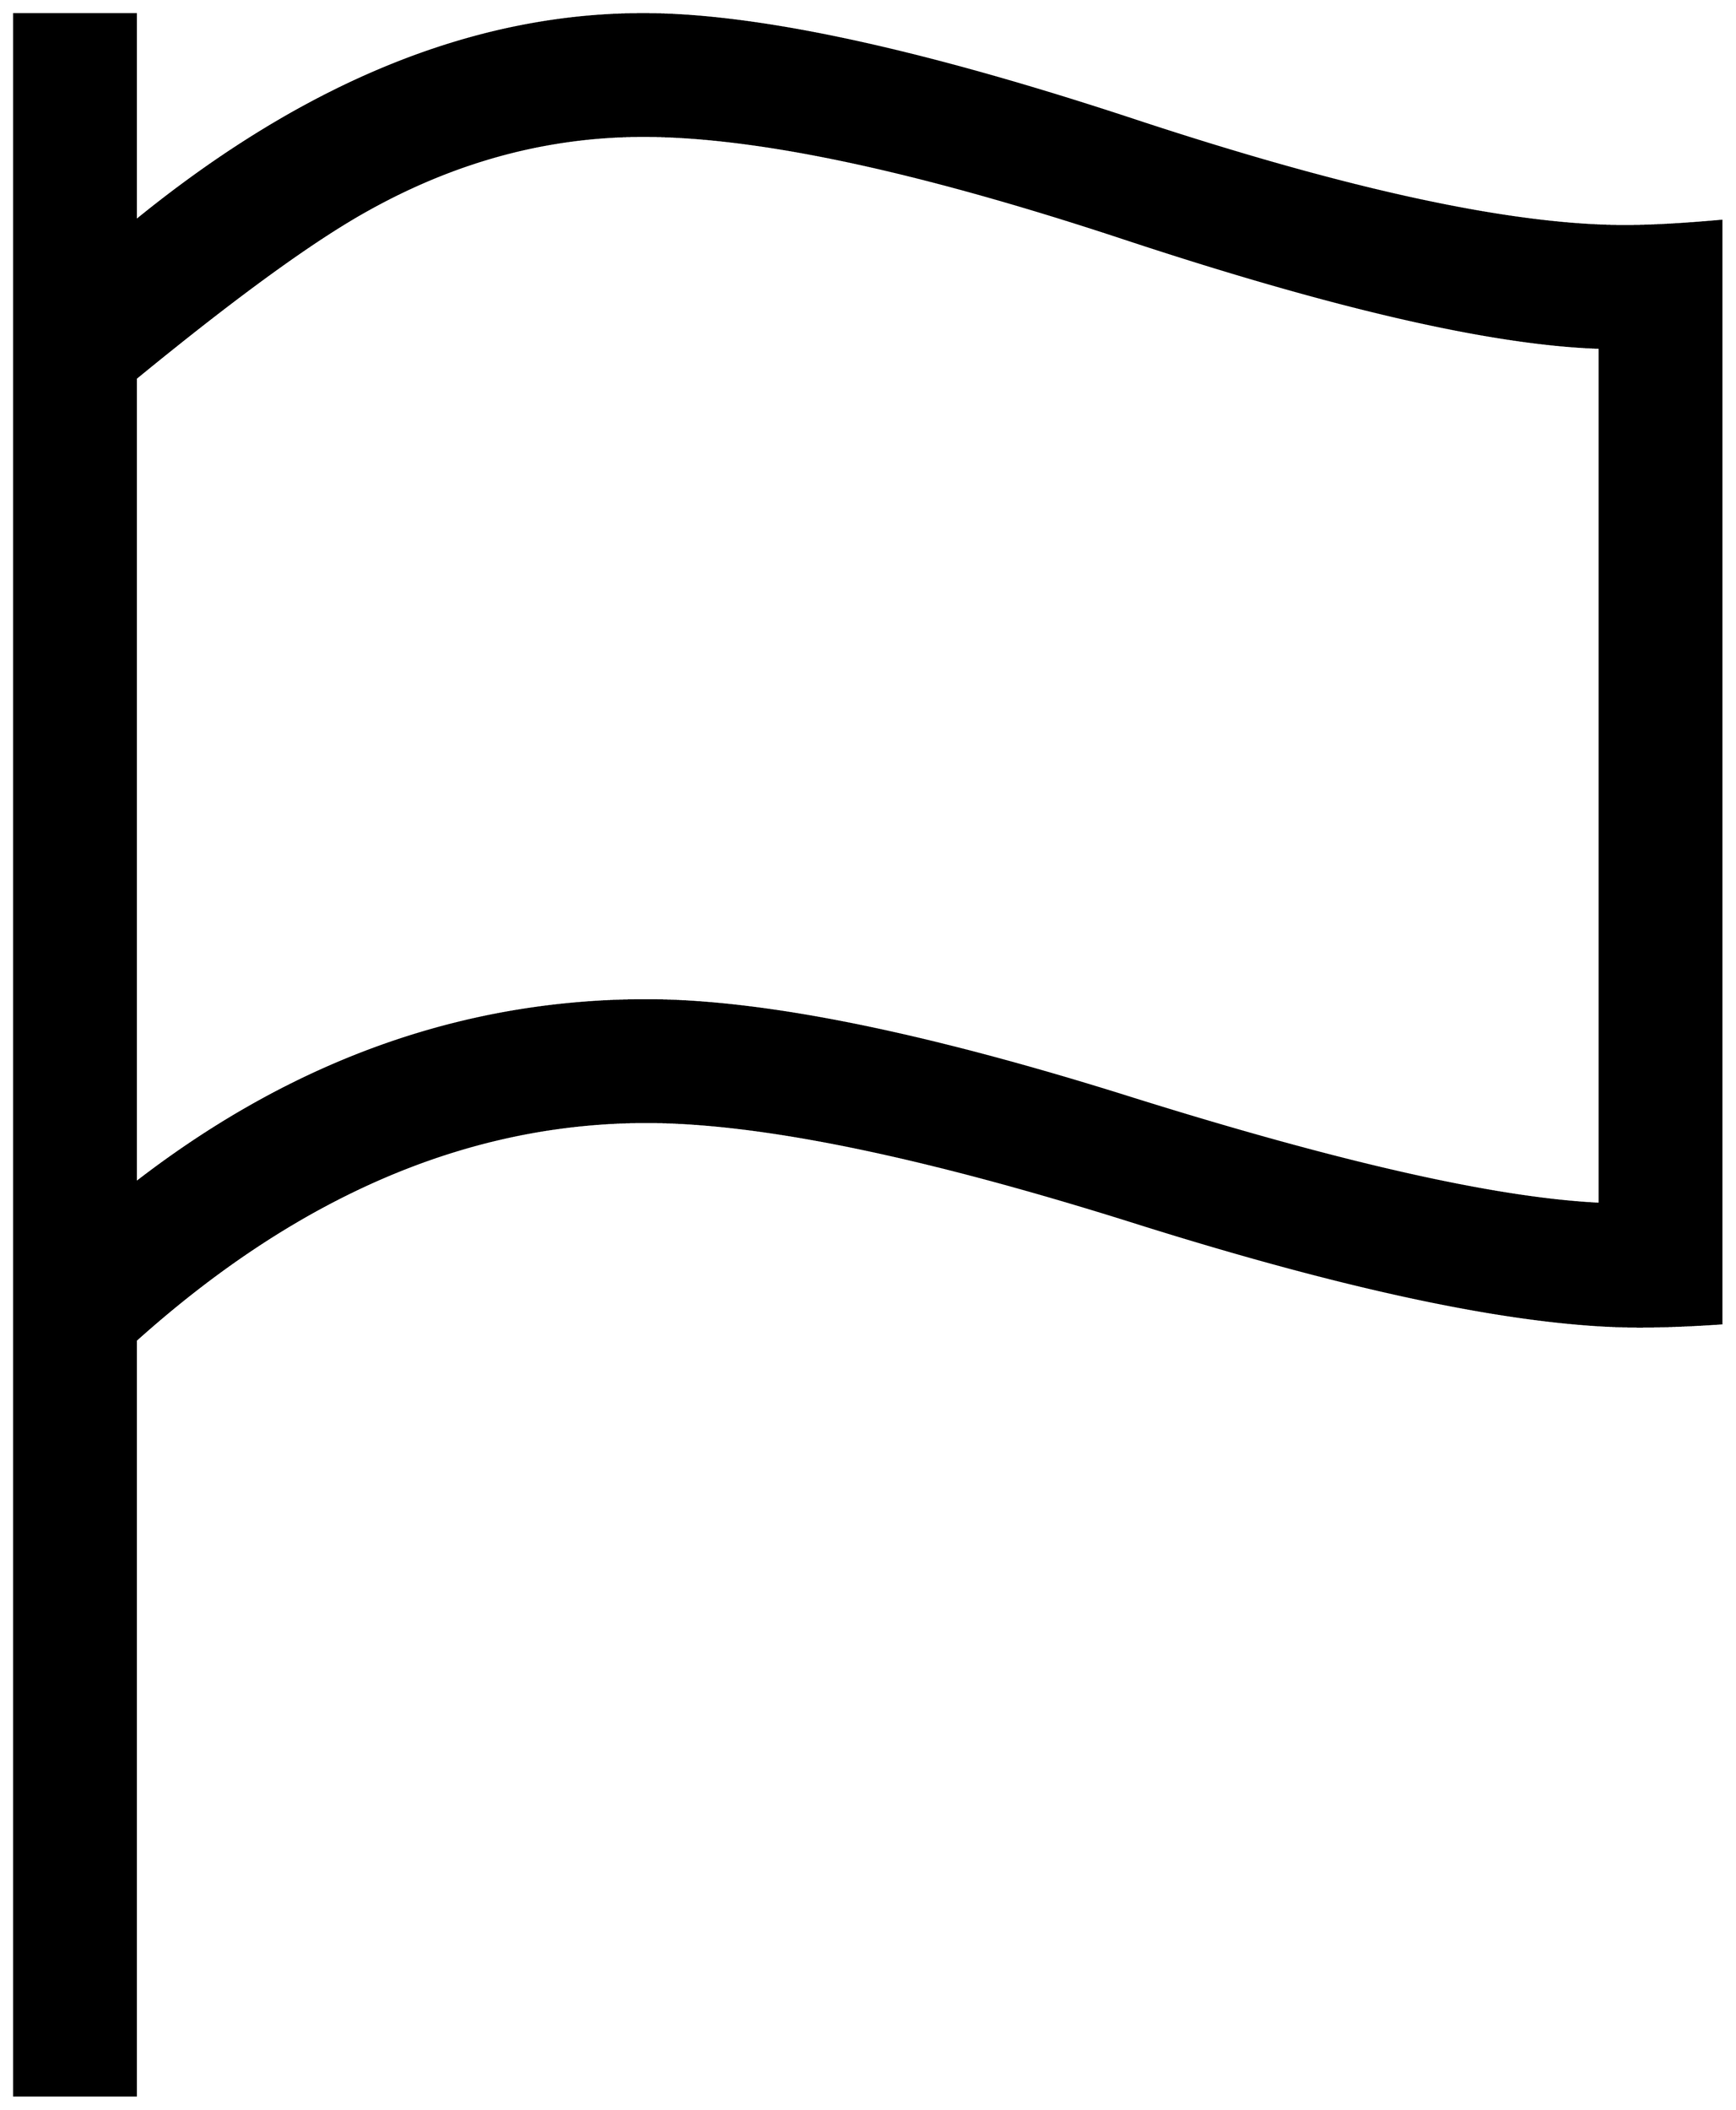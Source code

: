 


\begin{tikzpicture}[y=0.80pt, x=0.80pt, yscale=-1.0, xscale=1.0, inner sep=0pt, outer sep=0pt]
\begin{scope}[shift={(100.0,1706.0)},nonzero rule]
  \path[draw=.,fill=.,line width=1.600pt] (1838.0,-326.0) ..
    controls (1808.0,-324.0) and (1782.0,-323.0) ..
    (1760.0,-323.0) .. controls (1650.667,-323.0) and
    (1492.667,-355.333) .. (1286.0,-420.0) .. controls
    (1080.0,-485.333) and (922.333,-518.0) .. (813.0,-518.0) ..
    controls (643.0,-518.0) and (480.667,-448.667) .. (326.0,-310.0)
    -- (326.0,410.0) -- (210.0,410.0) -- (210.0,-1574.0) --
    (326.0,-1574.0) -- (326.0,-1377.0) .. controls
    (487.333,-1508.333) and (648.667,-1574.0) .. (810.0,-1574.0) ..
    controls (918.0,-1574.0) and (1074.0,-1540.333) ..
    (1278.0,-1473.0) .. controls (1482.0,-1405.667) and
    (1638.0,-1372.0) .. (1746.0,-1372.0) .. controls
    (1770.0,-1372.0) and (1800.667,-1373.667) .. (1838.0,-1377.0) --
    (1838.0,-326.0) -- cycle(1722.0,-440.0) -- (1722.0,-1256.0)
    .. controls (1619.333,-1259.333) and (1467.333,-1294.333) ..
    (1266.0,-1361.0) .. controls (1070.0,-1425.667) and
    (918.0,-1458.0) .. (810.0,-1458.0) .. controls
    (719.333,-1458.0) and (632.0,-1434.667) .. (548.0,-1388.0) ..
    controls (496.0,-1359.333) and (422.0,-1305.667) ..
    (326.0,-1227.0) -- (326.0,-460.0) .. controls (476.0,-576.0)
    and (638.333,-634.0) .. (813.0,-634.0) .. controls
    (922.333,-634.0) and (1074.0,-603.667) .. (1268.0,-543.0) ..
    controls (1471.333,-479.0) and (1622.667,-444.667) ..
    (1722.0,-440.0) -- cycle;
\end{scope}

\end{tikzpicture}


